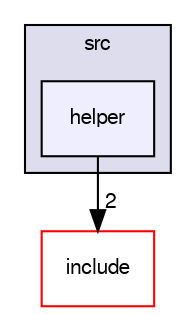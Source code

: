 digraph "helper" {
  compound=true
  node [ fontsize="10", fontname="FreeSans"];
  edge [ labelfontsize="10", labelfontname="FreeSans"];
  subgraph clusterdir_ed8f9132a67b3f4d476f6b0f4bebe293 {
    graph [ bgcolor="#ddddee", pencolor="black", label="src" fontname="FreeSans", fontsize="10", URL="dir_ed8f9132a67b3f4d476f6b0f4bebe293.html"]
  dir_eb5c3d766c707bcc8e505d585399602c [shape=box, label="helper", style="filled", fillcolor="#eeeeff", pencolor="black", URL="dir_eb5c3d766c707bcc8e505d585399602c.html"];
  }
  dir_3d0068c619b4bb322a1232aadd28471f [shape=box label="include" fillcolor="white" style="filled" color="red" URL="dir_3d0068c619b4bb322a1232aadd28471f.html"];
  dir_eb5c3d766c707bcc8e505d585399602c->dir_3d0068c619b4bb322a1232aadd28471f [headlabel="2", labeldistance=1.5 headhref="dir_000009_000006.html"];
}
